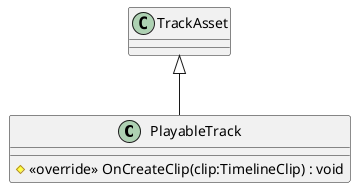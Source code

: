 @startuml
class PlayableTrack {
    # <<override>> OnCreateClip(clip:TimelineClip) : void
}
TrackAsset <|-- PlayableTrack
@enduml
